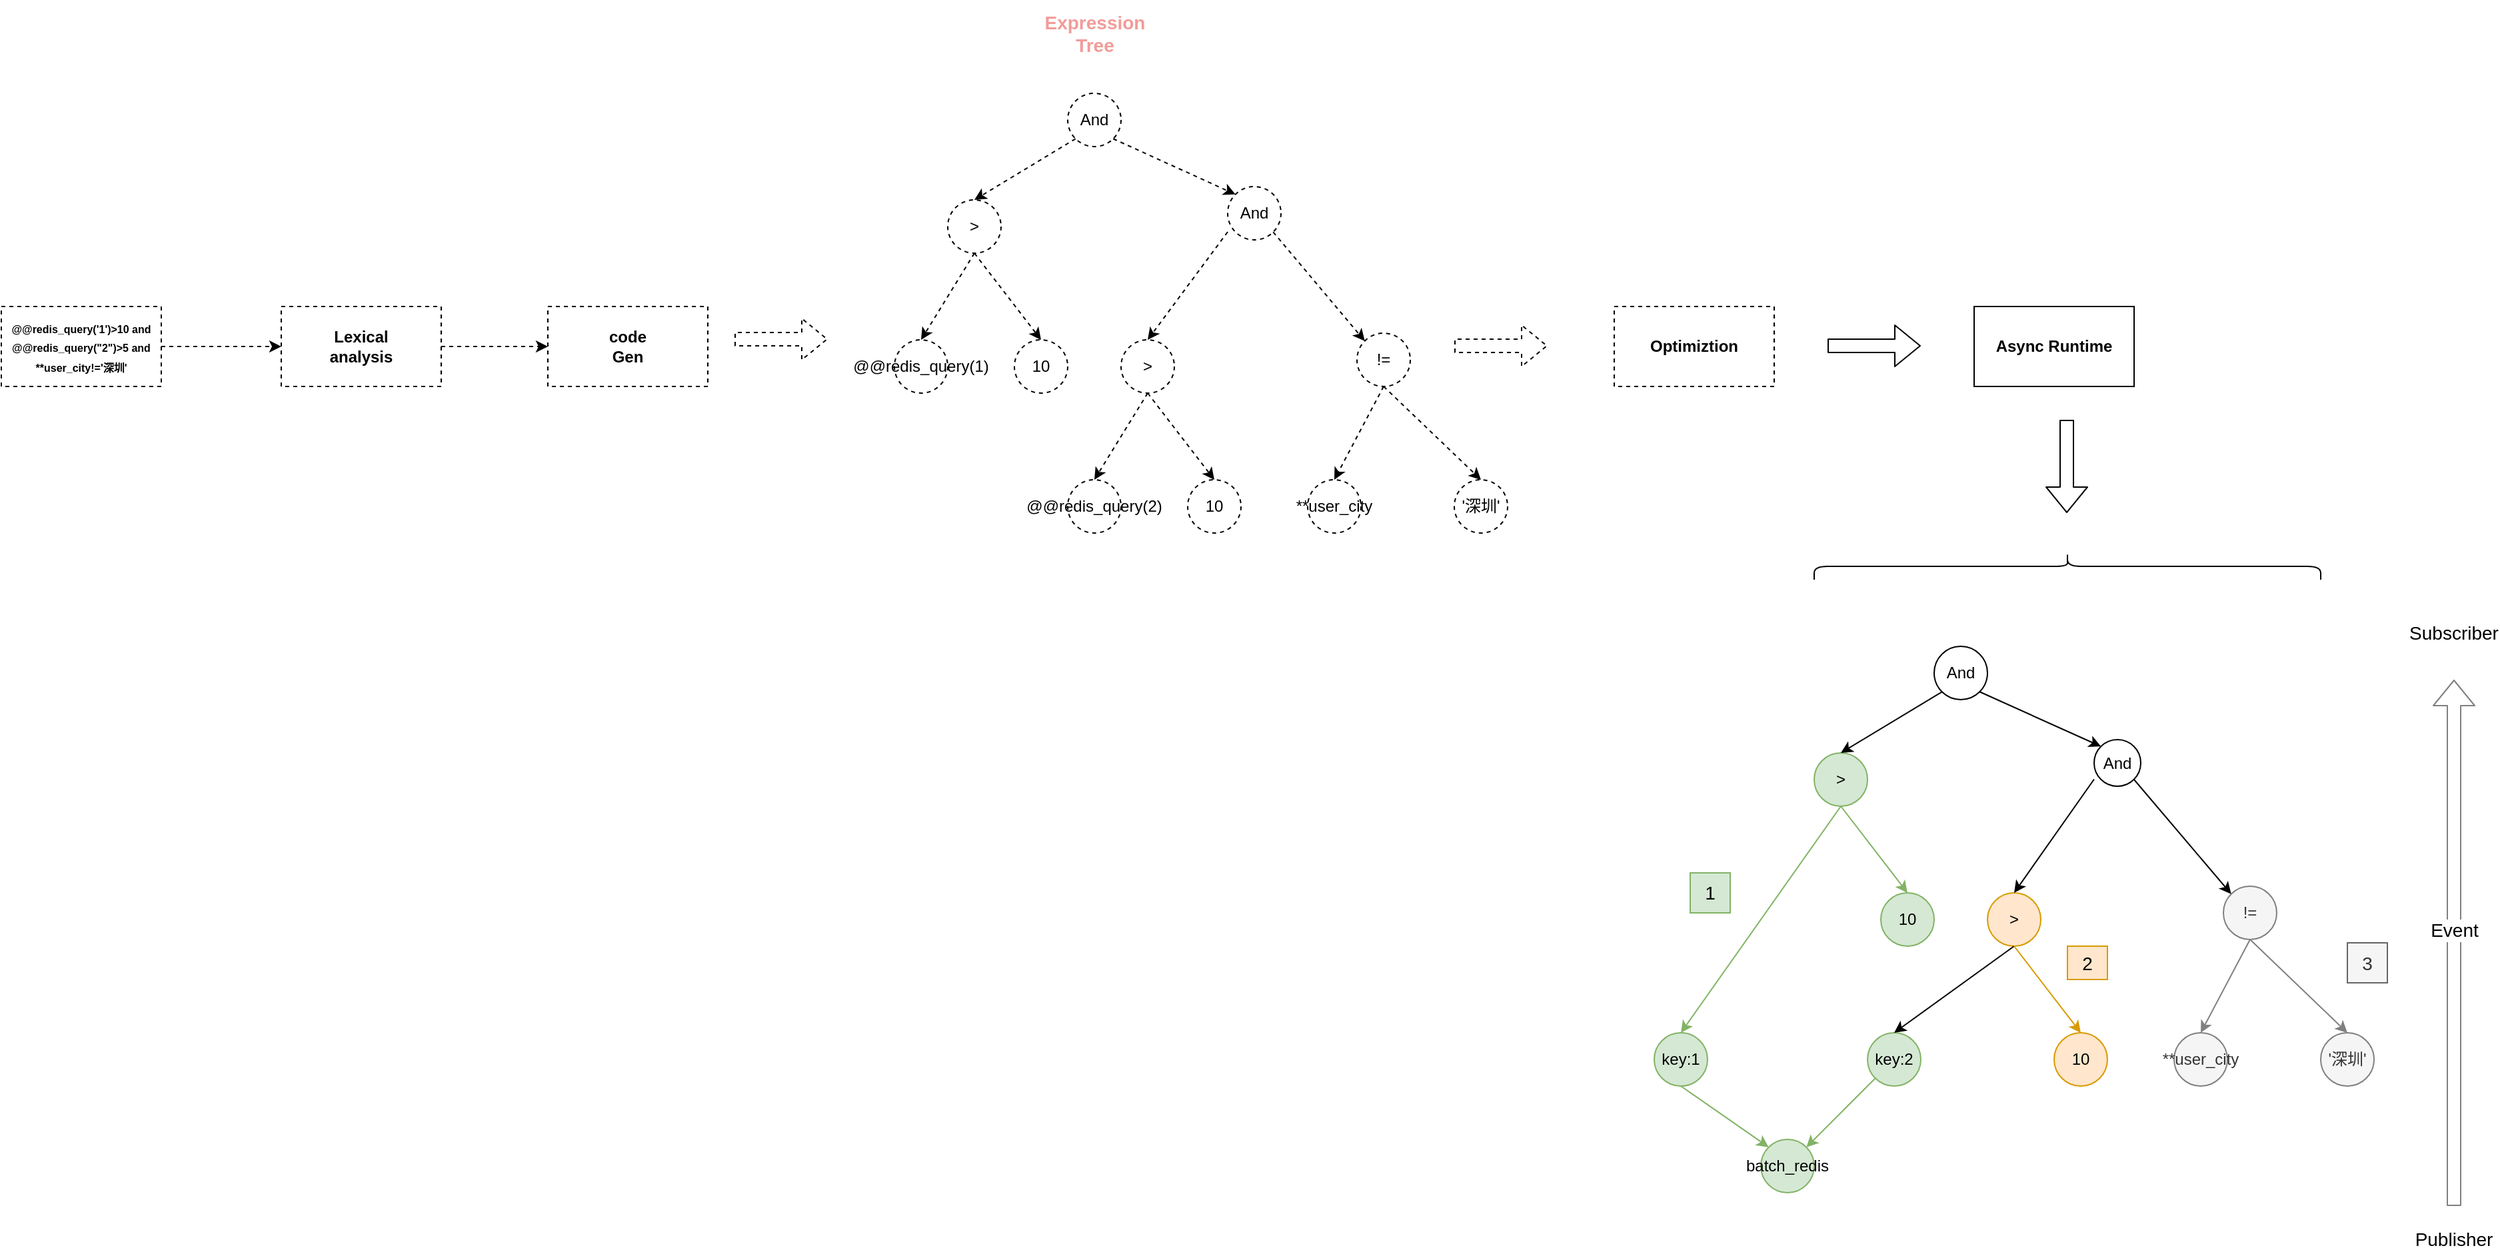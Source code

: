 <mxfile version="14.2.9" type="github">
  <diagram id="vdpFhV2y2sgC_R5pGxhh" name="Page-1">
    <mxGraphModel dx="1257" dy="786" grid="1" gridSize="10" guides="1" tooltips="1" connect="1" arrows="1" fold="1" page="1" pageScale="1" pageWidth="827" pageHeight="1169" math="0" shadow="0">
      <root>
        <mxCell id="0" />
        <mxCell id="1" parent="0" />
        <mxCell id="Flqy3T0ZnzqnYASFcT9L-5" value="" style="edgeStyle=orthogonalEdgeStyle;rounded=0;orthogonalLoop=1;jettySize=auto;html=1;exitX=1;exitY=0.5;exitDx=0;exitDy=0;dashed=1;" edge="1" parent="1" source="Flqy3T0ZnzqnYASFcT9L-30" target="Flqy3T0ZnzqnYASFcT9L-4">
          <mxGeometry relative="1" as="geometry">
            <mxPoint x="130" y="280" as="sourcePoint" />
          </mxGeometry>
        </mxCell>
        <mxCell id="Flqy3T0ZnzqnYASFcT9L-8" value="" style="edgeStyle=orthogonalEdgeStyle;rounded=0;orthogonalLoop=1;jettySize=auto;html=1;dashed=1;" edge="1" parent="1" source="Flqy3T0ZnzqnYASFcT9L-4" target="Flqy3T0ZnzqnYASFcT9L-7">
          <mxGeometry relative="1" as="geometry" />
        </mxCell>
        <mxCell id="Flqy3T0ZnzqnYASFcT9L-4" value="&lt;b&gt;Lexical &lt;br&gt;analysis&lt;/b&gt;" style="whiteSpace=wrap;html=1;dashed=1;" vertex="1" parent="1">
          <mxGeometry x="250" y="250" width="120" height="60" as="geometry" />
        </mxCell>
        <mxCell id="Flqy3T0ZnzqnYASFcT9L-7" value="&lt;b&gt;code&lt;br&gt;Gen&lt;/b&gt;" style="whiteSpace=wrap;html=1;dashed=1;" vertex="1" parent="1">
          <mxGeometry x="450" y="250" width="120" height="60" as="geometry" />
        </mxCell>
        <mxCell id="Flqy3T0ZnzqnYASFcT9L-10" value="And" style="ellipse;whiteSpace=wrap;html=1;aspect=fixed;dashed=1;" vertex="1" parent="1">
          <mxGeometry x="960" y="160" width="40" height="40" as="geometry" />
        </mxCell>
        <mxCell id="Flqy3T0ZnzqnYASFcT9L-11" value="&amp;gt;" style="ellipse;whiteSpace=wrap;html=1;aspect=fixed;dashed=1;" vertex="1" parent="1">
          <mxGeometry x="880" y="275" width="40" height="40" as="geometry" />
        </mxCell>
        <mxCell id="Flqy3T0ZnzqnYASFcT9L-12" value="!=" style="ellipse;whiteSpace=wrap;html=1;aspect=fixed;dashed=1;" vertex="1" parent="1">
          <mxGeometry x="1057" y="270" width="40" height="40" as="geometry" />
        </mxCell>
        <mxCell id="Flqy3T0ZnzqnYASFcT9L-13" value="@@redis_query(2)" style="ellipse;whiteSpace=wrap;html=1;aspect=fixed;dashed=1;" vertex="1" parent="1">
          <mxGeometry x="840" y="380" width="40" height="40" as="geometry" />
        </mxCell>
        <mxCell id="Flqy3T0ZnzqnYASFcT9L-14" value="10" style="ellipse;whiteSpace=wrap;html=1;aspect=fixed;dashed=1;" vertex="1" parent="1">
          <mxGeometry x="930" y="380" width="40" height="40" as="geometry" />
        </mxCell>
        <mxCell id="Flqy3T0ZnzqnYASFcT9L-15" value="**user_city" style="ellipse;whiteSpace=wrap;html=1;aspect=fixed;dashed=1;" vertex="1" parent="1">
          <mxGeometry x="1020" y="380" width="40" height="40" as="geometry" />
        </mxCell>
        <mxCell id="Flqy3T0ZnzqnYASFcT9L-16" value="&#39;深圳&#39;" style="ellipse;whiteSpace=wrap;html=1;aspect=fixed;dashed=1;" vertex="1" parent="1">
          <mxGeometry x="1130" y="380" width="40" height="40" as="geometry" />
        </mxCell>
        <mxCell id="Flqy3T0ZnzqnYASFcT9L-17" value="" style="endArrow=classic;html=1;exitX=0.5;exitY=1;exitDx=0;exitDy=0;entryX=0.5;entryY=0;entryDx=0;entryDy=0;dashed=1;" edge="1" parent="1" source="Flqy3T0ZnzqnYASFcT9L-11" target="Flqy3T0ZnzqnYASFcT9L-13">
          <mxGeometry width="50" height="50" relative="1" as="geometry">
            <mxPoint x="620" y="400" as="sourcePoint" />
            <mxPoint x="670" y="350" as="targetPoint" />
          </mxGeometry>
        </mxCell>
        <mxCell id="Flqy3T0ZnzqnYASFcT9L-18" value="" style="endArrow=classic;html=1;exitX=0.5;exitY=1;exitDx=0;exitDy=0;entryX=0.5;entryY=0;entryDx=0;entryDy=0;dashed=1;" edge="1" parent="1" source="Flqy3T0ZnzqnYASFcT9L-11" target="Flqy3T0ZnzqnYASFcT9L-14">
          <mxGeometry width="50" height="50" relative="1" as="geometry">
            <mxPoint x="900" y="325" as="sourcePoint" />
            <mxPoint x="870" y="390" as="targetPoint" />
          </mxGeometry>
        </mxCell>
        <mxCell id="Flqy3T0ZnzqnYASFcT9L-19" value="" style="endArrow=classic;html=1;exitX=0.5;exitY=1;exitDx=0;exitDy=0;entryX=0.5;entryY=0;entryDx=0;entryDy=0;dashed=1;" edge="1" parent="1" source="Flqy3T0ZnzqnYASFcT9L-12" target="Flqy3T0ZnzqnYASFcT9L-16">
          <mxGeometry width="50" height="50" relative="1" as="geometry">
            <mxPoint x="1120" y="315" as="sourcePoint" />
            <mxPoint x="1170" y="380" as="targetPoint" />
          </mxGeometry>
        </mxCell>
        <mxCell id="Flqy3T0ZnzqnYASFcT9L-20" value="" style="endArrow=classic;html=1;exitX=0.5;exitY=1;exitDx=0;exitDy=0;entryX=0.5;entryY=0;entryDx=0;entryDy=0;dashed=1;" edge="1" parent="1" source="Flqy3T0ZnzqnYASFcT9L-12" target="Flqy3T0ZnzqnYASFcT9L-15">
          <mxGeometry width="50" height="50" relative="1" as="geometry">
            <mxPoint x="1100" y="315" as="sourcePoint" />
            <mxPoint x="1160" y="390" as="targetPoint" />
          </mxGeometry>
        </mxCell>
        <mxCell id="Flqy3T0ZnzqnYASFcT9L-21" value="" style="endArrow=classic;html=1;exitX=0;exitY=0.85;exitDx=0;exitDy=0;entryX=0.5;entryY=0;entryDx=0;entryDy=0;exitPerimeter=0;dashed=1;" edge="1" parent="1" source="Flqy3T0ZnzqnYASFcT9L-10" target="Flqy3T0ZnzqnYASFcT9L-11">
          <mxGeometry width="50" height="50" relative="1" as="geometry">
            <mxPoint x="950" y="200" as="sourcePoint" />
            <mxPoint x="910" y="265" as="targetPoint" />
          </mxGeometry>
        </mxCell>
        <mxCell id="Flqy3T0ZnzqnYASFcT9L-22" value="" style="endArrow=classic;html=1;exitX=1;exitY=1;exitDx=0;exitDy=0;entryX=0;entryY=0;entryDx=0;entryDy=0;dashed=1;" edge="1" parent="1" source="Flqy3T0ZnzqnYASFcT9L-10" target="Flqy3T0ZnzqnYASFcT9L-12">
          <mxGeometry width="50" height="50" relative="1" as="geometry">
            <mxPoint x="970" y="204" as="sourcePoint" />
            <mxPoint x="910" y="285" as="targetPoint" />
          </mxGeometry>
        </mxCell>
        <mxCell id="Flqy3T0ZnzqnYASFcT9L-24" value="" style="shape=flexArrow;endArrow=classic;html=1;dashed=1;" edge="1" parent="1">
          <mxGeometry width="50" height="50" relative="1" as="geometry">
            <mxPoint x="590" y="274.5" as="sourcePoint" />
            <mxPoint x="660" y="274.5" as="targetPoint" />
          </mxGeometry>
        </mxCell>
        <mxCell id="Flqy3T0ZnzqnYASFcT9L-25" value="&lt;font color=&quot;#f19c99&quot; style=&quot;font-size: 14px;&quot;&gt;&lt;b style=&quot;font-size: 14px;&quot;&gt;Expression&lt;br style=&quot;font-size: 14px;&quot;&gt;Tree&lt;/b&gt;&lt;/font&gt;" style="text;html=1;strokeColor=none;fillColor=none;align=center;verticalAlign=middle;whiteSpace=wrap;rounded=0;fontSize=14;" vertex="1" parent="1">
          <mxGeometry x="793.5" y="20" width="133" height="50" as="geometry" />
        </mxCell>
        <mxCell id="Flqy3T0ZnzqnYASFcT9L-26" value="" style="shape=flexArrow;endArrow=classic;html=1;dashed=1;" edge="1" parent="1">
          <mxGeometry width="50" height="50" relative="1" as="geometry">
            <mxPoint x="1130" y="279.5" as="sourcePoint" />
            <mxPoint x="1200" y="279.5" as="targetPoint" />
          </mxGeometry>
        </mxCell>
        <mxCell id="Flqy3T0ZnzqnYASFcT9L-27" value="&lt;b&gt;Optimiztion&lt;/b&gt;" style="whiteSpace=wrap;html=1;dashed=1;" vertex="1" parent="1">
          <mxGeometry x="1250" y="250" width="120" height="60" as="geometry" />
        </mxCell>
        <mxCell id="Flqy3T0ZnzqnYASFcT9L-28" value="" style="shape=flexArrow;endArrow=classic;html=1;" edge="1" parent="1">
          <mxGeometry width="50" height="50" relative="1" as="geometry">
            <mxPoint x="1410" y="279.5" as="sourcePoint" />
            <mxPoint x="1480" y="279.5" as="targetPoint" />
          </mxGeometry>
        </mxCell>
        <mxCell id="Flqy3T0ZnzqnYASFcT9L-29" value="&lt;b&gt;Async Runtime&lt;/b&gt;" style="whiteSpace=wrap;html=1;" vertex="1" parent="1">
          <mxGeometry x="1520" y="250" width="120" height="60" as="geometry" />
        </mxCell>
        <mxCell id="Flqy3T0ZnzqnYASFcT9L-30" value="&lt;span&gt;&lt;b&gt;&lt;font style=&quot;font-size: 8px&quot;&gt;@@redis_query(&#39;1&#39;)&amp;gt;10 and @@redis_query(&quot;2&quot;)&amp;gt;5 and **user_city!=&#39;深圳&#39;&lt;/font&gt;&lt;/b&gt;&lt;/span&gt;" style="rounded=0;whiteSpace=wrap;html=1;dashed=1;" vertex="1" parent="1">
          <mxGeometry x="40" y="250" width="120" height="60" as="geometry" />
        </mxCell>
        <mxCell id="Flqy3T0ZnzqnYASFcT9L-31" value="And" style="ellipse;whiteSpace=wrap;html=1;aspect=fixed;dashed=1;" vertex="1" parent="1">
          <mxGeometry x="840" y="90" width="40" height="40" as="geometry" />
        </mxCell>
        <mxCell id="Flqy3T0ZnzqnYASFcT9L-32" value="&amp;gt;" style="ellipse;whiteSpace=wrap;html=1;aspect=fixed;dashed=1;" vertex="1" parent="1">
          <mxGeometry x="750" y="170" width="40" height="40" as="geometry" />
        </mxCell>
        <mxCell id="Flqy3T0ZnzqnYASFcT9L-33" value="@@redis_query(1)" style="ellipse;whiteSpace=wrap;html=1;aspect=fixed;dashed=1;" vertex="1" parent="1">
          <mxGeometry x="710" y="275" width="40" height="40" as="geometry" />
        </mxCell>
        <mxCell id="Flqy3T0ZnzqnYASFcT9L-34" value="10" style="ellipse;whiteSpace=wrap;html=1;aspect=fixed;dashed=1;" vertex="1" parent="1">
          <mxGeometry x="800" y="275" width="40" height="40" as="geometry" />
        </mxCell>
        <mxCell id="Flqy3T0ZnzqnYASFcT9L-35" value="" style="endArrow=classic;html=1;exitX=0.5;exitY=1;exitDx=0;exitDy=0;entryX=0.5;entryY=0;entryDx=0;entryDy=0;dashed=1;" edge="1" parent="1" source="Flqy3T0ZnzqnYASFcT9L-32" target="Flqy3T0ZnzqnYASFcT9L-33">
          <mxGeometry width="50" height="50" relative="1" as="geometry">
            <mxPoint x="490" y="295" as="sourcePoint" />
            <mxPoint x="540" y="245" as="targetPoint" />
          </mxGeometry>
        </mxCell>
        <mxCell id="Flqy3T0ZnzqnYASFcT9L-36" value="" style="endArrow=classic;html=1;exitX=0.5;exitY=1;exitDx=0;exitDy=0;entryX=0.5;entryY=0;entryDx=0;entryDy=0;dashed=1;" edge="1" parent="1" source="Flqy3T0ZnzqnYASFcT9L-32" target="Flqy3T0ZnzqnYASFcT9L-34">
          <mxGeometry width="50" height="50" relative="1" as="geometry">
            <mxPoint x="770" y="220" as="sourcePoint" />
            <mxPoint x="740" y="285" as="targetPoint" />
          </mxGeometry>
        </mxCell>
        <mxCell id="Flqy3T0ZnzqnYASFcT9L-37" value="" style="endArrow=classic;html=1;exitX=0;exitY=1;exitDx=0;exitDy=0;entryX=0.5;entryY=0;entryDx=0;entryDy=0;dashed=1;" edge="1" parent="1" source="Flqy3T0ZnzqnYASFcT9L-31" target="Flqy3T0ZnzqnYASFcT9L-32">
          <mxGeometry width="50" height="50" relative="1" as="geometry">
            <mxPoint x="780" y="220" as="sourcePoint" />
            <mxPoint x="830" y="285" as="targetPoint" />
          </mxGeometry>
        </mxCell>
        <mxCell id="Flqy3T0ZnzqnYASFcT9L-38" value="" style="endArrow=classic;html=1;exitX=1;exitY=1;exitDx=0;exitDy=0;entryX=0;entryY=0;entryDx=0;entryDy=0;dashed=1;" edge="1" parent="1" source="Flqy3T0ZnzqnYASFcT9L-31" target="Flqy3T0ZnzqnYASFcT9L-10">
          <mxGeometry width="50" height="50" relative="1" as="geometry">
            <mxPoint x="855.858" y="134.142" as="sourcePoint" />
            <mxPoint x="780" y="180" as="targetPoint" />
          </mxGeometry>
        </mxCell>
        <mxCell id="Flqy3T0ZnzqnYASFcT9L-39" value="" style="shape=curlyBracket;whiteSpace=wrap;html=1;rounded=1;fontSize=14;rotation=90;" vertex="1" parent="1">
          <mxGeometry x="1580" y="255" width="20" height="380" as="geometry" />
        </mxCell>
        <mxCell id="Flqy3T0ZnzqnYASFcT9L-40" value="" style="shape=flexArrow;endArrow=classic;html=1;fontSize=14;" edge="1" parent="1">
          <mxGeometry width="50" height="50" relative="1" as="geometry">
            <mxPoint x="1589.5" y="335" as="sourcePoint" />
            <mxPoint x="1589.5" y="405" as="targetPoint" />
          </mxGeometry>
        </mxCell>
        <mxCell id="Flqy3T0ZnzqnYASFcT9L-41" value="And" style="ellipse;whiteSpace=wrap;html=1;aspect=fixed;" vertex="1" parent="1">
          <mxGeometry x="1610" y="575" width="35" height="35" as="geometry" />
        </mxCell>
        <mxCell id="Flqy3T0ZnzqnYASFcT9L-42" value="&amp;gt;" style="ellipse;whiteSpace=wrap;html=1;aspect=fixed;strokeColor=#d79b00;fillColor=#FFE6CC;" vertex="1" parent="1">
          <mxGeometry x="1530" y="690" width="40" height="40" as="geometry" />
        </mxCell>
        <mxCell id="Flqy3T0ZnzqnYASFcT9L-43" value="!=" style="ellipse;whiteSpace=wrap;html=1;aspect=fixed;fillColor=#f5f5f5;fontColor=#333333;strokeColor=#808080;" vertex="1" parent="1">
          <mxGeometry x="1707" y="685" width="40" height="40" as="geometry" />
        </mxCell>
        <mxCell id="Flqy3T0ZnzqnYASFcT9L-44" value="key:2" style="ellipse;whiteSpace=wrap;html=1;aspect=fixed;fillColor=#d5e8d4;strokeColor=#82b366;" vertex="1" parent="1">
          <mxGeometry x="1440" y="795" width="40" height="40" as="geometry" />
        </mxCell>
        <mxCell id="Flqy3T0ZnzqnYASFcT9L-45" value="10" style="ellipse;whiteSpace=wrap;html=1;aspect=fixed;fillColor=#ffe6cc;strokeColor=#d79b00;" vertex="1" parent="1">
          <mxGeometry x="1580" y="795" width="40" height="40" as="geometry" />
        </mxCell>
        <mxCell id="Flqy3T0ZnzqnYASFcT9L-46" value="**user_city" style="ellipse;whiteSpace=wrap;html=1;aspect=fixed;fillColor=#f5f5f5;fontColor=#333333;strokeColor=#808080;" vertex="1" parent="1">
          <mxGeometry x="1670" y="795" width="40" height="40" as="geometry" />
        </mxCell>
        <mxCell id="Flqy3T0ZnzqnYASFcT9L-47" value="&#39;深圳&#39;" style="ellipse;whiteSpace=wrap;html=1;aspect=fixed;fillColor=#f5f5f5;fontColor=#333333;strokeColor=#808080;" vertex="1" parent="1">
          <mxGeometry x="1780" y="795" width="40" height="40" as="geometry" />
        </mxCell>
        <mxCell id="Flqy3T0ZnzqnYASFcT9L-48" value="" style="endArrow=classic;html=1;exitX=0.5;exitY=1;exitDx=0;exitDy=0;entryX=0.5;entryY=0;entryDx=0;entryDy=0;" edge="1" parent="1" source="Flqy3T0ZnzqnYASFcT9L-42" target="Flqy3T0ZnzqnYASFcT9L-44">
          <mxGeometry width="50" height="50" relative="1" as="geometry">
            <mxPoint x="1270" y="815" as="sourcePoint" />
            <mxPoint x="1320" y="765" as="targetPoint" />
          </mxGeometry>
        </mxCell>
        <mxCell id="Flqy3T0ZnzqnYASFcT9L-49" value="" style="endArrow=classic;html=1;exitX=0.5;exitY=1;exitDx=0;exitDy=0;entryX=0.5;entryY=0;entryDx=0;entryDy=0;fillColor=#ffe6cc;strokeColor=#d79b00;" edge="1" parent="1" source="Flqy3T0ZnzqnYASFcT9L-42" target="Flqy3T0ZnzqnYASFcT9L-45">
          <mxGeometry width="50" height="50" relative="1" as="geometry">
            <mxPoint x="1550" y="740" as="sourcePoint" />
            <mxPoint x="1520" y="805" as="targetPoint" />
          </mxGeometry>
        </mxCell>
        <mxCell id="Flqy3T0ZnzqnYASFcT9L-50" value="" style="endArrow=classic;html=1;exitX=0.5;exitY=1;exitDx=0;exitDy=0;entryX=0.5;entryY=0;entryDx=0;entryDy=0;fillColor=#f5f5f5;strokeColor=#808080;" edge="1" parent="1" source="Flqy3T0ZnzqnYASFcT9L-43" target="Flqy3T0ZnzqnYASFcT9L-47">
          <mxGeometry width="50" height="50" relative="1" as="geometry">
            <mxPoint x="1770" y="730" as="sourcePoint" />
            <mxPoint x="1820" y="795" as="targetPoint" />
          </mxGeometry>
        </mxCell>
        <mxCell id="Flqy3T0ZnzqnYASFcT9L-51" value="" style="endArrow=classic;html=1;exitX=0.5;exitY=1;exitDx=0;exitDy=0;entryX=0.5;entryY=0;entryDx=0;entryDy=0;fillColor=#f5f5f5;strokeColor=#808080;" edge="1" parent="1" source="Flqy3T0ZnzqnYASFcT9L-43" target="Flqy3T0ZnzqnYASFcT9L-46">
          <mxGeometry width="50" height="50" relative="1" as="geometry">
            <mxPoint x="1750" y="730" as="sourcePoint" />
            <mxPoint x="1810" y="805" as="targetPoint" />
          </mxGeometry>
        </mxCell>
        <mxCell id="Flqy3T0ZnzqnYASFcT9L-52" value="" style="endArrow=classic;html=1;exitX=0;exitY=0.85;exitDx=0;exitDy=0;entryX=0.5;entryY=0;entryDx=0;entryDy=0;exitPerimeter=0;" edge="1" parent="1" source="Flqy3T0ZnzqnYASFcT9L-41" target="Flqy3T0ZnzqnYASFcT9L-42">
          <mxGeometry width="50" height="50" relative="1" as="geometry">
            <mxPoint x="1600" y="615" as="sourcePoint" />
            <mxPoint x="1560" y="680" as="targetPoint" />
          </mxGeometry>
        </mxCell>
        <mxCell id="Flqy3T0ZnzqnYASFcT9L-53" value="" style="endArrow=classic;html=1;exitX=1;exitY=1;exitDx=0;exitDy=0;entryX=0;entryY=0;entryDx=0;entryDy=0;" edge="1" parent="1" source="Flqy3T0ZnzqnYASFcT9L-41" target="Flqy3T0ZnzqnYASFcT9L-43">
          <mxGeometry width="50" height="50" relative="1" as="geometry">
            <mxPoint x="1620" y="619" as="sourcePoint" />
            <mxPoint x="1560" y="700" as="targetPoint" />
          </mxGeometry>
        </mxCell>
        <mxCell id="Flqy3T0ZnzqnYASFcT9L-54" value="And" style="ellipse;whiteSpace=wrap;html=1;aspect=fixed;" vertex="1" parent="1">
          <mxGeometry x="1490" y="505" width="40" height="40" as="geometry" />
        </mxCell>
        <mxCell id="Flqy3T0ZnzqnYASFcT9L-55" value="&amp;gt;" style="ellipse;whiteSpace=wrap;html=1;aspect=fixed;fillColor=#d5e8d4;strokeColor=#82b366;" vertex="1" parent="1">
          <mxGeometry x="1400" y="585" width="40" height="40" as="geometry" />
        </mxCell>
        <mxCell id="Flqy3T0ZnzqnYASFcT9L-56" value="key:1" style="ellipse;whiteSpace=wrap;html=1;aspect=fixed;fillColor=#d5e8d4;strokeColor=#82b366;" vertex="1" parent="1">
          <mxGeometry x="1280" y="795" width="40" height="40" as="geometry" />
        </mxCell>
        <mxCell id="Flqy3T0ZnzqnYASFcT9L-57" value="10" style="ellipse;whiteSpace=wrap;html=1;aspect=fixed;fillColor=#d5e8d4;strokeColor=#82b366;" vertex="1" parent="1">
          <mxGeometry x="1450" y="690" width="40" height="40" as="geometry" />
        </mxCell>
        <mxCell id="Flqy3T0ZnzqnYASFcT9L-58" value="" style="endArrow=classic;html=1;exitX=0.5;exitY=1;exitDx=0;exitDy=0;entryX=0.5;entryY=0;entryDx=0;entryDy=0;fillColor=#d5e8d4;strokeColor=#82b366;" edge="1" parent="1" source="Flqy3T0ZnzqnYASFcT9L-55" target="Flqy3T0ZnzqnYASFcT9L-56">
          <mxGeometry width="50" height="50" relative="1" as="geometry">
            <mxPoint x="1140" y="710" as="sourcePoint" />
            <mxPoint x="1190" y="660" as="targetPoint" />
          </mxGeometry>
        </mxCell>
        <mxCell id="Flqy3T0ZnzqnYASFcT9L-59" value="" style="endArrow=classic;html=1;exitX=0.5;exitY=1;exitDx=0;exitDy=0;entryX=0.5;entryY=0;entryDx=0;entryDy=0;fillColor=#d5e8d4;strokeColor=#82b366;" edge="1" parent="1" source="Flqy3T0ZnzqnYASFcT9L-55" target="Flqy3T0ZnzqnYASFcT9L-57">
          <mxGeometry width="50" height="50" relative="1" as="geometry">
            <mxPoint x="1420" y="635" as="sourcePoint" />
            <mxPoint x="1390" y="700" as="targetPoint" />
          </mxGeometry>
        </mxCell>
        <mxCell id="Flqy3T0ZnzqnYASFcT9L-60" value="" style="endArrow=classic;html=1;exitX=0;exitY=1;exitDx=0;exitDy=0;entryX=0.5;entryY=0;entryDx=0;entryDy=0;" edge="1" parent="1" source="Flqy3T0ZnzqnYASFcT9L-54" target="Flqy3T0ZnzqnYASFcT9L-55">
          <mxGeometry width="50" height="50" relative="1" as="geometry">
            <mxPoint x="1430" y="635" as="sourcePoint" />
            <mxPoint x="1480" y="700" as="targetPoint" />
          </mxGeometry>
        </mxCell>
        <mxCell id="Flqy3T0ZnzqnYASFcT9L-61" value="" style="endArrow=classic;html=1;exitX=1;exitY=1;exitDx=0;exitDy=0;entryX=0;entryY=0;entryDx=0;entryDy=0;" edge="1" parent="1" source="Flqy3T0ZnzqnYASFcT9L-54" target="Flqy3T0ZnzqnYASFcT9L-41">
          <mxGeometry width="50" height="50" relative="1" as="geometry">
            <mxPoint x="1505.858" y="549.142" as="sourcePoint" />
            <mxPoint x="1430" y="595" as="targetPoint" />
          </mxGeometry>
        </mxCell>
        <mxCell id="Flqy3T0ZnzqnYASFcT9L-62" value="batch_redis" style="ellipse;whiteSpace=wrap;html=1;aspect=fixed;fillColor=#d5e8d4;strokeColor=#82b366;" vertex="1" parent="1">
          <mxGeometry x="1360" y="875" width="40" height="40" as="geometry" />
        </mxCell>
        <mxCell id="Flqy3T0ZnzqnYASFcT9L-63" value="" style="endArrow=classic;html=1;exitX=0.5;exitY=1;exitDx=0;exitDy=0;entryX=0;entryY=0;entryDx=0;entryDy=0;fillColor=#d5e8d4;strokeColor=#82b366;" edge="1" parent="1" source="Flqy3T0ZnzqnYASFcT9L-56" target="Flqy3T0ZnzqnYASFcT9L-62">
          <mxGeometry width="50" height="50" relative="1" as="geometry">
            <mxPoint x="1430" y="635" as="sourcePoint" />
            <mxPoint x="1310" y="805" as="targetPoint" />
          </mxGeometry>
        </mxCell>
        <mxCell id="Flqy3T0ZnzqnYASFcT9L-64" value="" style="endArrow=classic;html=1;exitX=0;exitY=1;exitDx=0;exitDy=0;entryX=1;entryY=0;entryDx=0;entryDy=0;fillColor=#d5e8d4;strokeColor=#82b366;" edge="1" parent="1" source="Flqy3T0ZnzqnYASFcT9L-44" target="Flqy3T0ZnzqnYASFcT9L-62">
          <mxGeometry width="50" height="50" relative="1" as="geometry">
            <mxPoint x="1310" y="845" as="sourcePoint" />
            <mxPoint x="1375.858" y="890.858" as="targetPoint" />
          </mxGeometry>
        </mxCell>
        <mxCell id="Flqy3T0ZnzqnYASFcT9L-69" value="1" style="rounded=0;whiteSpace=wrap;html=1;strokeColor=#82b366;fillColor=#d5e8d4;fontSize=14;" vertex="1" parent="1">
          <mxGeometry x="1307" y="675" width="30" height="30" as="geometry" />
        </mxCell>
        <mxCell id="Flqy3T0ZnzqnYASFcT9L-70" value="2" style="rounded=0;whiteSpace=wrap;html=1;strokeColor=#d79b00;fillColor=#ffe6cc;fontSize=14;" vertex="1" parent="1">
          <mxGeometry x="1590" y="730" width="30" height="25" as="geometry" />
        </mxCell>
        <mxCell id="Flqy3T0ZnzqnYASFcT9L-71" value="3" style="rounded=0;whiteSpace=wrap;html=1;strokeColor=#666666;fillColor=#f5f5f5;fontSize=14;fontColor=#333333;" vertex="1" parent="1">
          <mxGeometry x="1800" y="727.5" width="30" height="30" as="geometry" />
        </mxCell>
        <mxCell id="Flqy3T0ZnzqnYASFcT9L-73" value="" style="shape=flexArrow;endArrow=classic;html=1;strokeColor=#808080;fontSize=14;" edge="1" parent="1">
          <mxGeometry width="50" height="50" relative="1" as="geometry">
            <mxPoint x="1880" y="925" as="sourcePoint" />
            <mxPoint x="1880" y="530" as="targetPoint" />
          </mxGeometry>
        </mxCell>
        <mxCell id="Flqy3T0ZnzqnYASFcT9L-74" value="Event" style="edgeLabel;html=1;align=center;verticalAlign=middle;resizable=0;points=[];fontSize=14;" vertex="1" connectable="0" parent="Flqy3T0ZnzqnYASFcT9L-73">
          <mxGeometry x="0.048" relative="1" as="geometry">
            <mxPoint as="offset" />
          </mxGeometry>
        </mxCell>
        <mxCell id="Flqy3T0ZnzqnYASFcT9L-75" value="Publisher" style="text;html=1;strokeColor=none;fillColor=none;align=center;verticalAlign=middle;whiteSpace=wrap;rounded=0;fontSize=14;" vertex="1" parent="1">
          <mxGeometry x="1860" y="940" width="40" height="20" as="geometry" />
        </mxCell>
        <mxCell id="Flqy3T0ZnzqnYASFcT9L-76" value="Subscriber" style="text;html=1;strokeColor=none;fillColor=none;align=center;verticalAlign=middle;whiteSpace=wrap;rounded=0;fontSize=14;" vertex="1" parent="1">
          <mxGeometry x="1860" y="485" width="40" height="20" as="geometry" />
        </mxCell>
      </root>
    </mxGraphModel>
  </diagram>
</mxfile>
